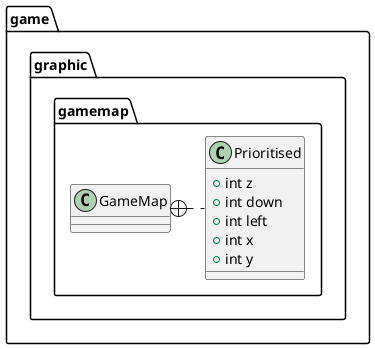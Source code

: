 @startuml

class game.graphic.gamemap.Prioritised {
+ int z
+ int down
+ int left
+ int x
+ int y
}



game.graphic.gamemap.GameMap +. game.graphic.gamemap.Prioritised
@enduml